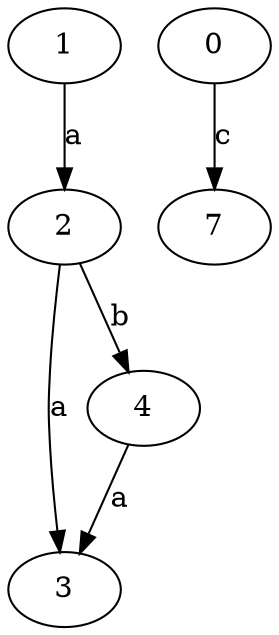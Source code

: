 strict digraph  {
1;
2;
3;
4;
0;
7;
1 -> 2  [label=a];
2 -> 3  [label=a];
2 -> 4  [label=b];
4 -> 3  [label=a];
0 -> 7  [label=c];
}
